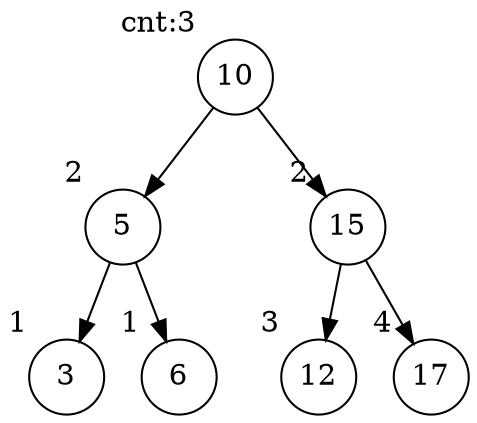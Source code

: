 digraph g {
    node[shape=circle fixedsize=true style=filled fillcolor=white colorscheme=accent8 ];
    10->5;
    10->x1[style=invis];
    10->15;
    5->3;
    5->6;

    15->12;
    15->17;
    x1[style=invis];
    10[xlabel="cnt:3"];
    5[xlabel="2"];
    3[xlabel="1"];
    6[xlabel="1"];
    15[xlabel="2"];
    12[xlabel="3"];
    17[xlabel="4"];

}
